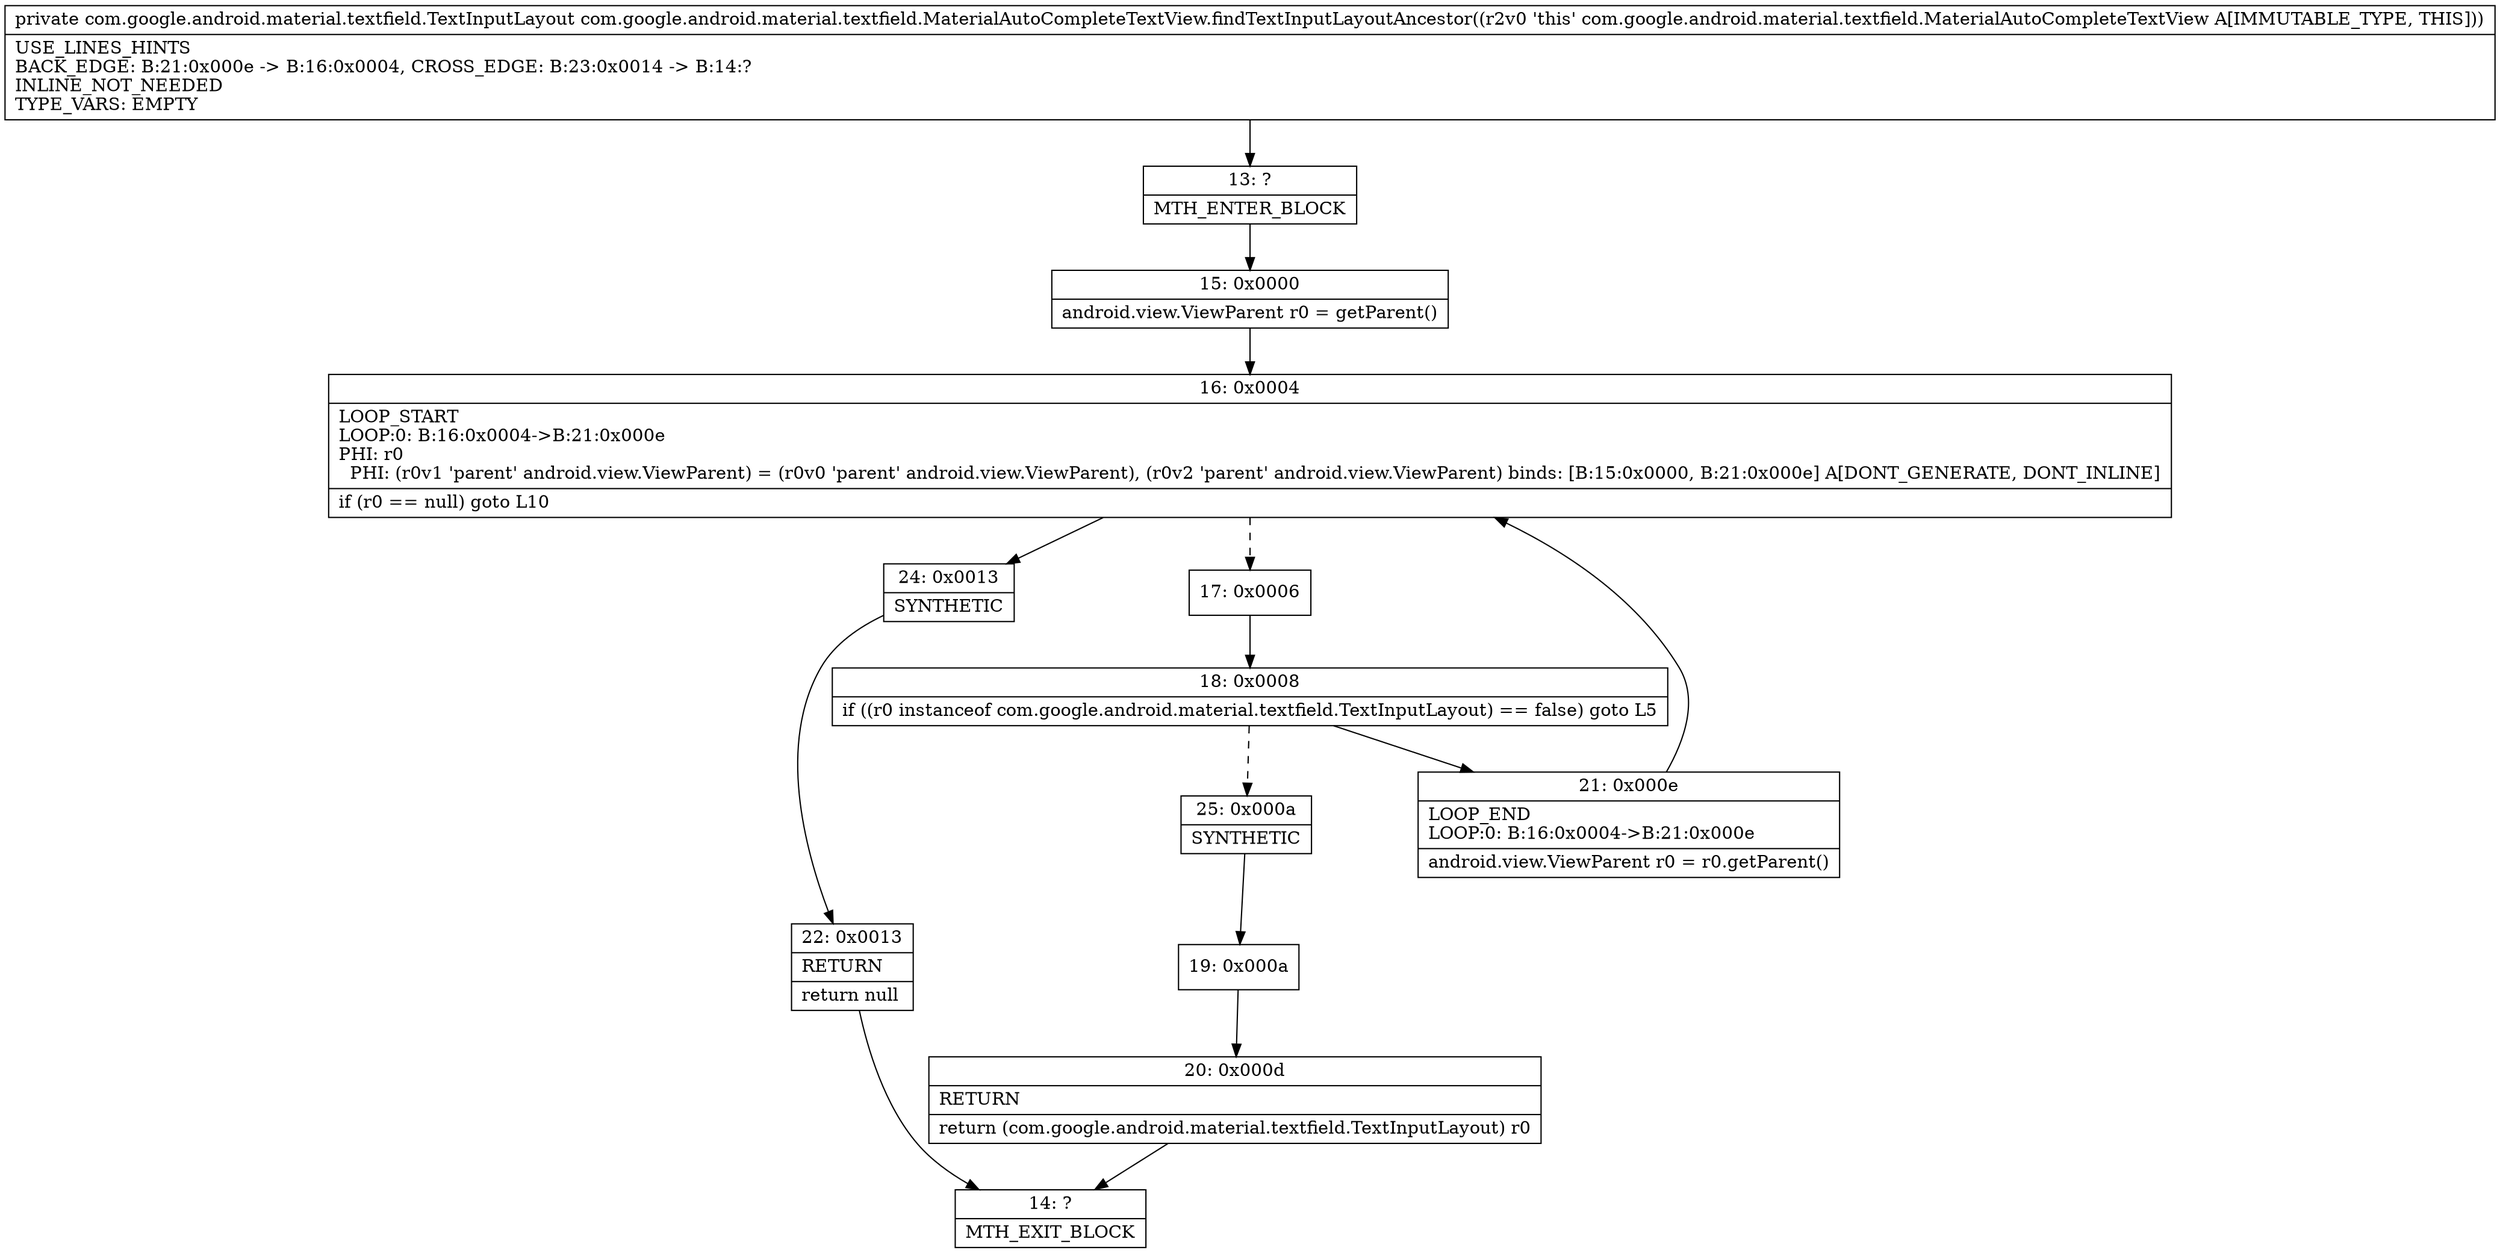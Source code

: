 digraph "CFG forcom.google.android.material.textfield.MaterialAutoCompleteTextView.findTextInputLayoutAncestor()Lcom\/google\/android\/material\/textfield\/TextInputLayout;" {
Node_13 [shape=record,label="{13\:\ ?|MTH_ENTER_BLOCK\l}"];
Node_15 [shape=record,label="{15\:\ 0x0000|android.view.ViewParent r0 = getParent()\l}"];
Node_16 [shape=record,label="{16\:\ 0x0004|LOOP_START\lLOOP:0: B:16:0x0004\-\>B:21:0x000e\lPHI: r0 \l  PHI: (r0v1 'parent' android.view.ViewParent) = (r0v0 'parent' android.view.ViewParent), (r0v2 'parent' android.view.ViewParent) binds: [B:15:0x0000, B:21:0x000e] A[DONT_GENERATE, DONT_INLINE]\l|if (r0 == null) goto L10\l}"];
Node_17 [shape=record,label="{17\:\ 0x0006}"];
Node_18 [shape=record,label="{18\:\ 0x0008|if ((r0 instanceof com.google.android.material.textfield.TextInputLayout) == false) goto L5\l}"];
Node_21 [shape=record,label="{21\:\ 0x000e|LOOP_END\lLOOP:0: B:16:0x0004\-\>B:21:0x000e\l|android.view.ViewParent r0 = r0.getParent()\l}"];
Node_25 [shape=record,label="{25\:\ 0x000a|SYNTHETIC\l}"];
Node_19 [shape=record,label="{19\:\ 0x000a}"];
Node_20 [shape=record,label="{20\:\ 0x000d|RETURN\l|return (com.google.android.material.textfield.TextInputLayout) r0\l}"];
Node_14 [shape=record,label="{14\:\ ?|MTH_EXIT_BLOCK\l}"];
Node_24 [shape=record,label="{24\:\ 0x0013|SYNTHETIC\l}"];
Node_22 [shape=record,label="{22\:\ 0x0013|RETURN\l|return null\l}"];
MethodNode[shape=record,label="{private com.google.android.material.textfield.TextInputLayout com.google.android.material.textfield.MaterialAutoCompleteTextView.findTextInputLayoutAncestor((r2v0 'this' com.google.android.material.textfield.MaterialAutoCompleteTextView A[IMMUTABLE_TYPE, THIS]))  | USE_LINES_HINTS\lBACK_EDGE: B:21:0x000e \-\> B:16:0x0004, CROSS_EDGE: B:23:0x0014 \-\> B:14:?\lINLINE_NOT_NEEDED\lTYPE_VARS: EMPTY\l}"];
MethodNode -> Node_13;Node_13 -> Node_15;
Node_15 -> Node_16;
Node_16 -> Node_17[style=dashed];
Node_16 -> Node_24;
Node_17 -> Node_18;
Node_18 -> Node_21;
Node_18 -> Node_25[style=dashed];
Node_21 -> Node_16;
Node_25 -> Node_19;
Node_19 -> Node_20;
Node_20 -> Node_14;
Node_24 -> Node_22;
Node_22 -> Node_14;
}

